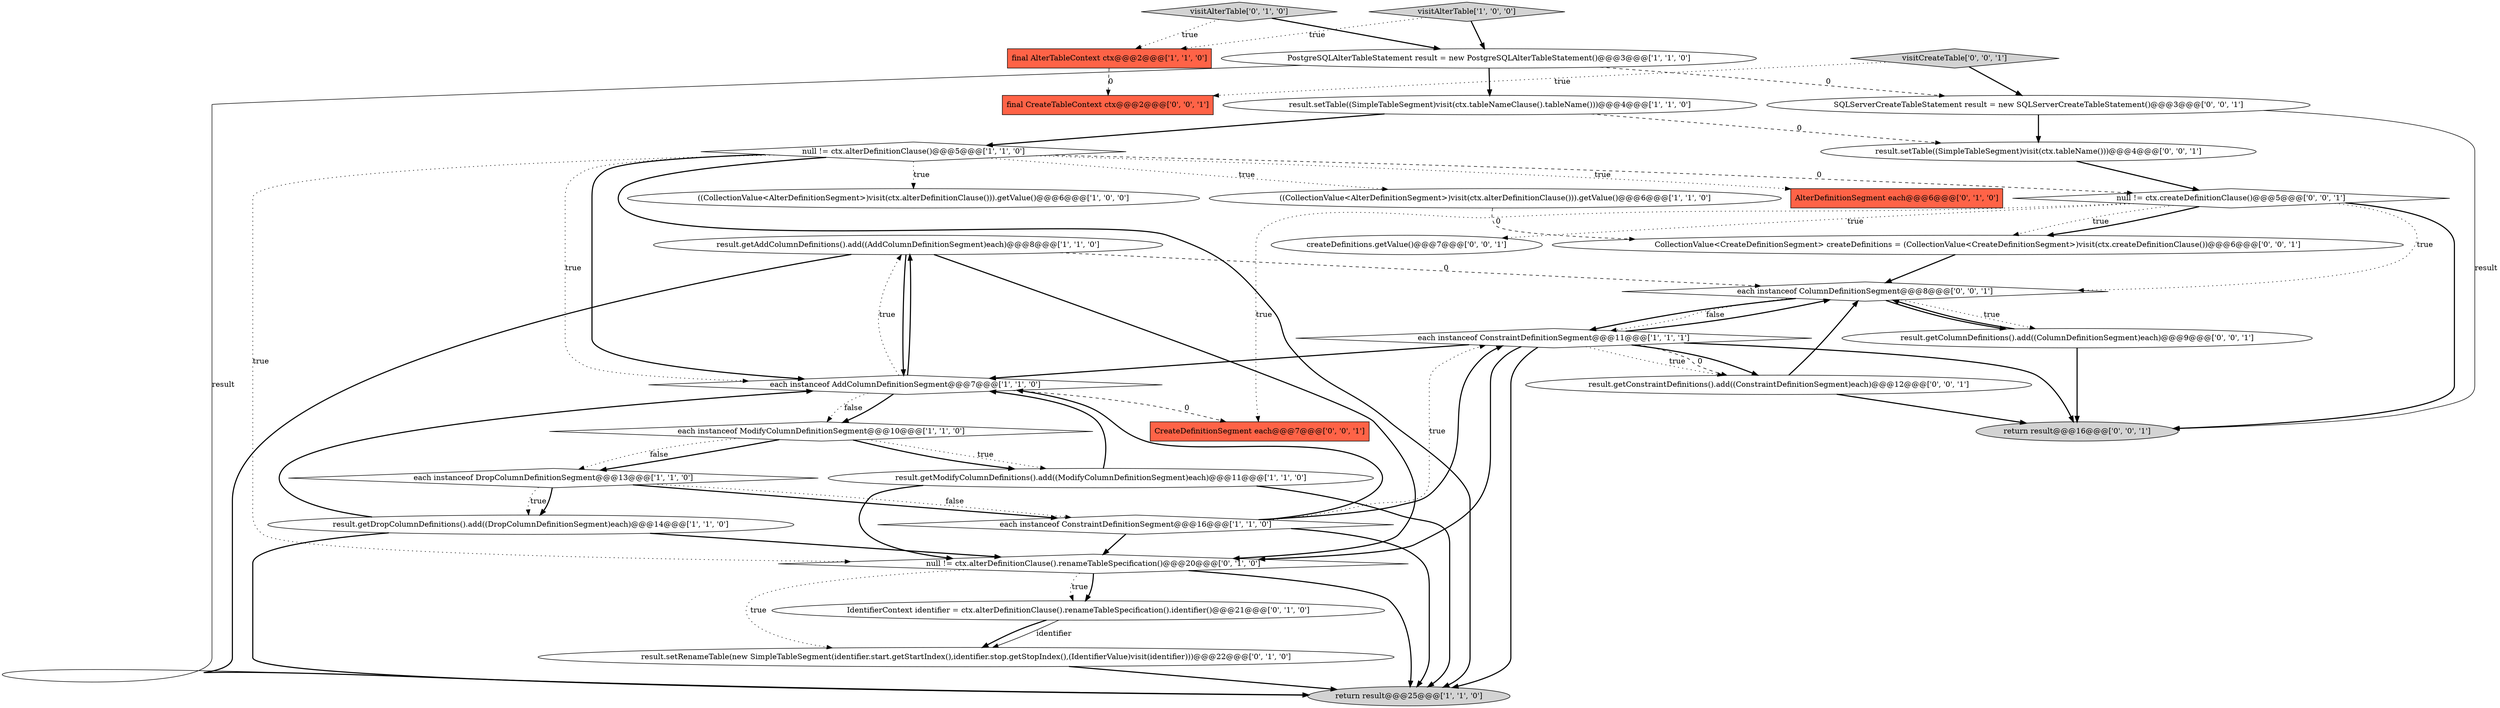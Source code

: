 digraph {
7 [style = filled, label = "result.getAddColumnDefinitions().add((AddColumnDefinitionSegment)each)@@@8@@@['1', '1', '0']", fillcolor = white, shape = ellipse image = "AAA0AAABBB1BBB"];
24 [style = filled, label = "result.getConstraintDefinitions().add((ConstraintDefinitionSegment)each)@@@12@@@['0', '0', '1']", fillcolor = white, shape = ellipse image = "AAA0AAABBB3BBB"];
16 [style = filled, label = "result.setRenameTable(new SimpleTableSegment(identifier.start.getStartIndex(),identifier.stop.getStopIndex(),(IdentifierValue)visit(identifier)))@@@22@@@['0', '1', '0']", fillcolor = white, shape = ellipse image = "AAA1AAABBB2BBB"];
0 [style = filled, label = "result.getDropColumnDefinitions().add((DropColumnDefinitionSegment)each)@@@14@@@['1', '1', '0']", fillcolor = white, shape = ellipse image = "AAA0AAABBB1BBB"];
8 [style = filled, label = "return result@@@25@@@['1', '1', '0']", fillcolor = lightgray, shape = ellipse image = "AAA0AAABBB1BBB"];
11 [style = filled, label = "PostgreSQLAlterTableStatement result = new PostgreSQLAlterTableStatement()@@@3@@@['1', '1', '0']", fillcolor = white, shape = ellipse image = "AAA0AAABBB1BBB"];
15 [style = filled, label = "final AlterTableContext ctx@@@2@@@['1', '1', '0']", fillcolor = tomato, shape = box image = "AAA0AAABBB1BBB"];
32 [style = filled, label = "CreateDefinitionSegment each@@@7@@@['0', '0', '1']", fillcolor = tomato, shape = box image = "AAA0AAABBB3BBB"];
26 [style = filled, label = "result.getColumnDefinitions().add((ColumnDefinitionSegment)each)@@@9@@@['0', '0', '1']", fillcolor = white, shape = ellipse image = "AAA0AAABBB3BBB"];
20 [style = filled, label = "AlterDefinitionSegment each@@@6@@@['0', '1', '0']", fillcolor = tomato, shape = box image = "AAA0AAABBB2BBB"];
29 [style = filled, label = "visitCreateTable['0', '0', '1']", fillcolor = lightgray, shape = diamond image = "AAA0AAABBB3BBB"];
21 [style = filled, label = "each instanceof ColumnDefinitionSegment@@@8@@@['0', '0', '1']", fillcolor = white, shape = diamond image = "AAA0AAABBB3BBB"];
30 [style = filled, label = "result.setTable((SimpleTableSegment)visit(ctx.tableName()))@@@4@@@['0', '0', '1']", fillcolor = white, shape = ellipse image = "AAA0AAABBB3BBB"];
25 [style = filled, label = "final CreateTableContext ctx@@@2@@@['0', '0', '1']", fillcolor = tomato, shape = box image = "AAA0AAABBB3BBB"];
2 [style = filled, label = "result.getModifyColumnDefinitions().add((ModifyColumnDefinitionSegment)each)@@@11@@@['1', '1', '0']", fillcolor = white, shape = ellipse image = "AAA0AAABBB1BBB"];
22 [style = filled, label = "createDefinitions.getValue()@@@7@@@['0', '0', '1']", fillcolor = white, shape = ellipse image = "AAA0AAABBB3BBB"];
4 [style = filled, label = "each instanceof ConstraintDefinitionSegment@@@16@@@['1', '1', '0']", fillcolor = white, shape = diamond image = "AAA0AAABBB1BBB"];
9 [style = filled, label = "null != ctx.alterDefinitionClause()@@@5@@@['1', '1', '0']", fillcolor = white, shape = diamond image = "AAA0AAABBB1BBB"];
12 [style = filled, label = "result.setTable((SimpleTableSegment)visit(ctx.tableNameClause().tableName()))@@@4@@@['1', '1', '0']", fillcolor = white, shape = ellipse image = "AAA0AAABBB1BBB"];
5 [style = filled, label = "each instanceof AddColumnDefinitionSegment@@@7@@@['1', '1', '0']", fillcolor = white, shape = diamond image = "AAA0AAABBB1BBB"];
28 [style = filled, label = "CollectionValue<CreateDefinitionSegment> createDefinitions = (CollectionValue<CreateDefinitionSegment>)visit(ctx.createDefinitionClause())@@@6@@@['0', '0', '1']", fillcolor = white, shape = ellipse image = "AAA0AAABBB3BBB"];
19 [style = filled, label = "IdentifierContext identifier = ctx.alterDefinitionClause().renameTableSpecification().identifier()@@@21@@@['0', '1', '0']", fillcolor = white, shape = ellipse image = "AAA1AAABBB2BBB"];
27 [style = filled, label = "SQLServerCreateTableStatement result = new SQLServerCreateTableStatement()@@@3@@@['0', '0', '1']", fillcolor = white, shape = ellipse image = "AAA0AAABBB3BBB"];
1 [style = filled, label = "((CollectionValue<AlterDefinitionSegment>)visit(ctx.alterDefinitionClause())).getValue()@@@6@@@['1', '0', '0']", fillcolor = white, shape = ellipse image = "AAA0AAABBB1BBB"];
10 [style = filled, label = "each instanceof DropColumnDefinitionSegment@@@13@@@['1', '1', '0']", fillcolor = white, shape = diamond image = "AAA0AAABBB1BBB"];
18 [style = filled, label = "null != ctx.alterDefinitionClause().renameTableSpecification()@@@20@@@['0', '1', '0']", fillcolor = white, shape = diamond image = "AAA1AAABBB2BBB"];
23 [style = filled, label = "return result@@@16@@@['0', '0', '1']", fillcolor = lightgray, shape = ellipse image = "AAA0AAABBB3BBB"];
13 [style = filled, label = "((CollectionValue<AlterDefinitionSegment>)visit(ctx.alterDefinitionClause())).getValue()@@@6@@@['1', '1', '0']", fillcolor = white, shape = ellipse image = "AAA0AAABBB1BBB"];
31 [style = filled, label = "null != ctx.createDefinitionClause()@@@5@@@['0', '0', '1']", fillcolor = white, shape = diamond image = "AAA0AAABBB3BBB"];
3 [style = filled, label = "each instanceof ConstraintDefinitionSegment@@@11@@@['1', '1', '1']", fillcolor = white, shape = diamond image = "AAA0AAABBB1BBB"];
17 [style = filled, label = "visitAlterTable['0', '1', '0']", fillcolor = lightgray, shape = diamond image = "AAA0AAABBB2BBB"];
14 [style = filled, label = "each instanceof ModifyColumnDefinitionSegment@@@10@@@['1', '1', '0']", fillcolor = white, shape = diamond image = "AAA0AAABBB1BBB"];
6 [style = filled, label = "visitAlterTable['1', '0', '0']", fillcolor = lightgray, shape = diamond image = "AAA0AAABBB1BBB"];
28->21 [style = bold, label=""];
24->21 [style = bold, label=""];
5->14 [style = bold, label=""];
13->28 [style = dashed, label="0"];
3->24 [style = bold, label=""];
21->3 [style = bold, label=""];
26->21 [style = bold, label=""];
29->27 [style = bold, label=""];
7->8 [style = bold, label=""];
11->12 [style = bold, label=""];
4->3 [style = dotted, label="true"];
9->5 [style = dotted, label="true"];
24->23 [style = bold, label=""];
6->15 [style = dotted, label="true"];
3->24 [style = dotted, label="true"];
2->5 [style = bold, label=""];
7->18 [style = bold, label=""];
31->28 [style = dotted, label="true"];
15->25 [style = dashed, label="0"];
6->11 [style = bold, label=""];
4->5 [style = bold, label=""];
3->21 [style = bold, label=""];
9->13 [style = dotted, label="true"];
5->14 [style = dotted, label="false"];
16->8 [style = bold, label=""];
9->1 [style = dotted, label="true"];
31->21 [style = dotted, label="true"];
11->27 [style = dashed, label="0"];
9->31 [style = dashed, label="0"];
3->24 [style = dashed, label="0"];
4->8 [style = bold, label=""];
0->8 [style = bold, label=""];
5->7 [style = dotted, label="true"];
10->0 [style = dotted, label="true"];
9->20 [style = dotted, label="true"];
21->3 [style = dotted, label="false"];
3->18 [style = bold, label=""];
3->5 [style = bold, label=""];
2->8 [style = bold, label=""];
30->31 [style = bold, label=""];
9->18 [style = dotted, label="true"];
12->9 [style = bold, label=""];
19->16 [style = bold, label=""];
3->23 [style = bold, label=""];
18->16 [style = dotted, label="true"];
21->26 [style = dotted, label="true"];
17->15 [style = dotted, label="true"];
7->21 [style = dashed, label="0"];
2->18 [style = bold, label=""];
18->19 [style = bold, label=""];
10->4 [style = bold, label=""];
21->26 [style = bold, label=""];
5->32 [style = dashed, label="0"];
27->30 [style = bold, label=""];
3->8 [style = bold, label=""];
18->19 [style = dotted, label="true"];
10->4 [style = dotted, label="false"];
17->11 [style = bold, label=""];
27->23 [style = solid, label="result"];
14->2 [style = dotted, label="true"];
31->32 [style = dotted, label="true"];
7->5 [style = bold, label=""];
14->2 [style = bold, label=""];
26->23 [style = bold, label=""];
11->8 [style = solid, label="result"];
19->16 [style = solid, label="identifier"];
18->8 [style = bold, label=""];
9->8 [style = bold, label=""];
0->5 [style = bold, label=""];
29->25 [style = dotted, label="true"];
31->22 [style = dotted, label="true"];
14->10 [style = bold, label=""];
31->28 [style = bold, label=""];
9->5 [style = bold, label=""];
4->3 [style = bold, label=""];
0->18 [style = bold, label=""];
5->7 [style = bold, label=""];
10->0 [style = bold, label=""];
31->23 [style = bold, label=""];
4->18 [style = bold, label=""];
12->30 [style = dashed, label="0"];
14->10 [style = dotted, label="false"];
}
